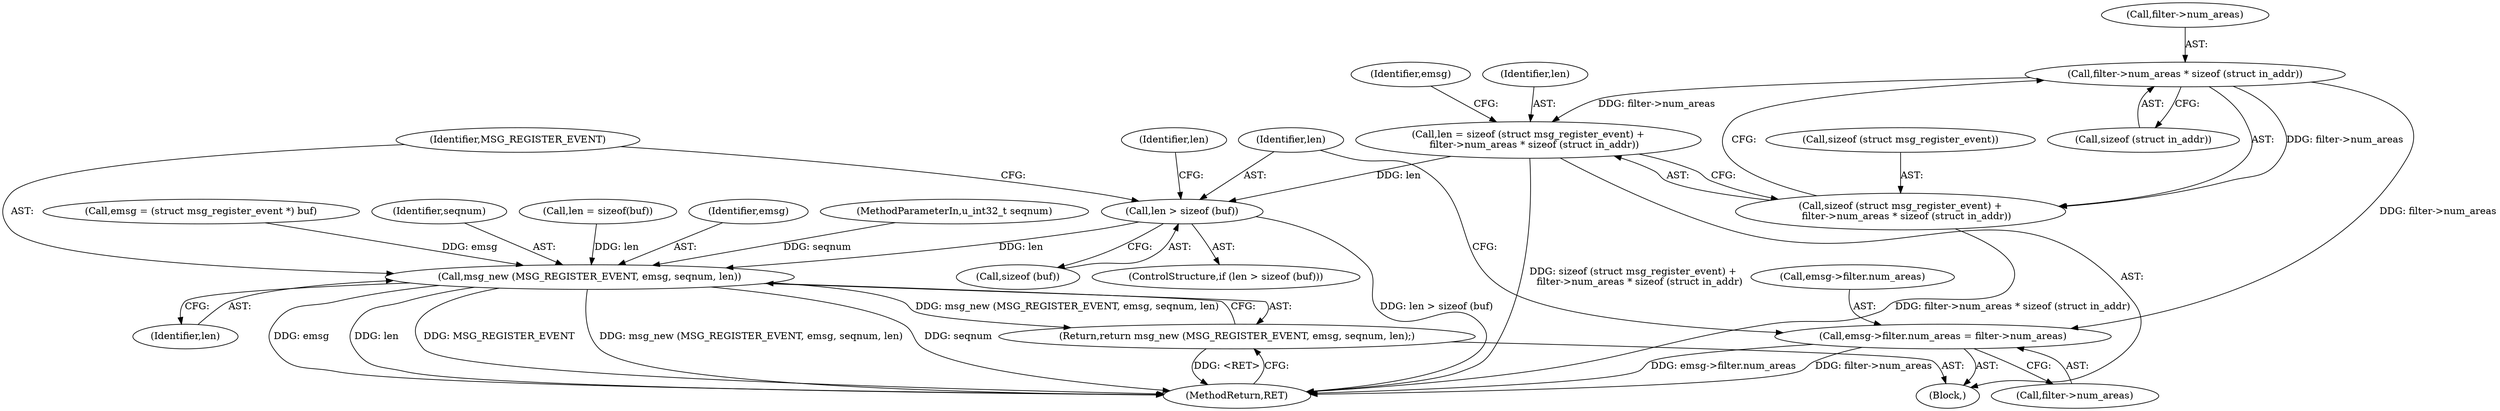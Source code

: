 digraph "0_savannah_3f872fe60463a931c5c766dbf8c36870c0023e88@API" {
"1000118" [label="(Call,filter->num_areas * sizeof (struct in_addr))"];
"1000113" [label="(Call,len = sizeof (struct msg_register_event) +\n    filter->num_areas * sizeof (struct in_addr))"];
"1000153" [label="(Call,len > sizeof (buf))"];
"1000162" [label="(Call,msg_new (MSG_REGISTER_EVENT, emsg, seqnum, len))"];
"1000161" [label="(Return,return msg_new (MSG_REGISTER_EVENT, emsg, seqnum, len);)"];
"1000115" [label="(Call,sizeof (struct msg_register_event) +\n    filter->num_areas * sizeof (struct in_addr))"];
"1000143" [label="(Call,emsg->filter.num_areas = filter->num_areas)"];
"1000154" [label="(Identifier,len)"];
"1000149" [label="(Call,filter->num_areas)"];
"1000166" [label="(Identifier,len)"];
"1000162" [label="(Call,msg_new (MSG_REGISTER_EVENT, emsg, seqnum, len))"];
"1000161" [label="(Return,return msg_new (MSG_REGISTER_EVENT, emsg, seqnum, len);)"];
"1000122" [label="(Call,sizeof (struct in_addr))"];
"1000144" [label="(Call,emsg->filter.num_areas)"];
"1000155" [label="(Call,sizeof (buf))"];
"1000153" [label="(Call,len > sizeof (buf))"];
"1000127" [label="(Identifier,emsg)"];
"1000163" [label="(Identifier,MSG_REGISTER_EVENT)"];
"1000108" [label="(Call,emsg = (struct msg_register_event *) buf)"];
"1000113" [label="(Call,len = sizeof (struct msg_register_event) +\n    filter->num_areas * sizeof (struct in_addr))"];
"1000158" [label="(Identifier,len)"];
"1000115" [label="(Call,sizeof (struct msg_register_event) +\n    filter->num_areas * sizeof (struct in_addr))"];
"1000114" [label="(Identifier,len)"];
"1000118" [label="(Call,filter->num_areas * sizeof (struct in_addr))"];
"1000119" [label="(Call,filter->num_areas)"];
"1000143" [label="(Call,emsg->filter.num_areas = filter->num_areas)"];
"1000165" [label="(Identifier,seqnum)"];
"1000157" [label="(Call,len = sizeof(buf))"];
"1000116" [label="(Call,sizeof (struct msg_register_event))"];
"1000167" [label="(MethodReturn,RET)"];
"1000164" [label="(Identifier,emsg)"];
"1000104" [label="(Block,)"];
"1000152" [label="(ControlStructure,if (len > sizeof (buf)))"];
"1000102" [label="(MethodParameterIn,u_int32_t seqnum)"];
"1000118" -> "1000115"  [label="AST: "];
"1000118" -> "1000122"  [label="CFG: "];
"1000119" -> "1000118"  [label="AST: "];
"1000122" -> "1000118"  [label="AST: "];
"1000115" -> "1000118"  [label="CFG: "];
"1000118" -> "1000113"  [label="DDG: filter->num_areas"];
"1000118" -> "1000115"  [label="DDG: filter->num_areas"];
"1000118" -> "1000143"  [label="DDG: filter->num_areas"];
"1000113" -> "1000104"  [label="AST: "];
"1000113" -> "1000115"  [label="CFG: "];
"1000114" -> "1000113"  [label="AST: "];
"1000115" -> "1000113"  [label="AST: "];
"1000127" -> "1000113"  [label="CFG: "];
"1000113" -> "1000167"  [label="DDG: sizeof (struct msg_register_event) +\n    filter->num_areas * sizeof (struct in_addr)"];
"1000113" -> "1000153"  [label="DDG: len"];
"1000153" -> "1000152"  [label="AST: "];
"1000153" -> "1000155"  [label="CFG: "];
"1000154" -> "1000153"  [label="AST: "];
"1000155" -> "1000153"  [label="AST: "];
"1000158" -> "1000153"  [label="CFG: "];
"1000163" -> "1000153"  [label="CFG: "];
"1000153" -> "1000167"  [label="DDG: len > sizeof (buf)"];
"1000153" -> "1000162"  [label="DDG: len"];
"1000162" -> "1000161"  [label="AST: "];
"1000162" -> "1000166"  [label="CFG: "];
"1000163" -> "1000162"  [label="AST: "];
"1000164" -> "1000162"  [label="AST: "];
"1000165" -> "1000162"  [label="AST: "];
"1000166" -> "1000162"  [label="AST: "];
"1000161" -> "1000162"  [label="CFG: "];
"1000162" -> "1000167"  [label="DDG: emsg"];
"1000162" -> "1000167"  [label="DDG: len"];
"1000162" -> "1000167"  [label="DDG: MSG_REGISTER_EVENT"];
"1000162" -> "1000167"  [label="DDG: msg_new (MSG_REGISTER_EVENT, emsg, seqnum, len)"];
"1000162" -> "1000167"  [label="DDG: seqnum"];
"1000162" -> "1000161"  [label="DDG: msg_new (MSG_REGISTER_EVENT, emsg, seqnum, len)"];
"1000108" -> "1000162"  [label="DDG: emsg"];
"1000102" -> "1000162"  [label="DDG: seqnum"];
"1000157" -> "1000162"  [label="DDG: len"];
"1000161" -> "1000104"  [label="AST: "];
"1000167" -> "1000161"  [label="CFG: "];
"1000161" -> "1000167"  [label="DDG: <RET>"];
"1000116" -> "1000115"  [label="AST: "];
"1000115" -> "1000167"  [label="DDG: filter->num_areas * sizeof (struct in_addr)"];
"1000143" -> "1000104"  [label="AST: "];
"1000143" -> "1000149"  [label="CFG: "];
"1000144" -> "1000143"  [label="AST: "];
"1000149" -> "1000143"  [label="AST: "];
"1000154" -> "1000143"  [label="CFG: "];
"1000143" -> "1000167"  [label="DDG: filter->num_areas"];
"1000143" -> "1000167"  [label="DDG: emsg->filter.num_areas"];
}
